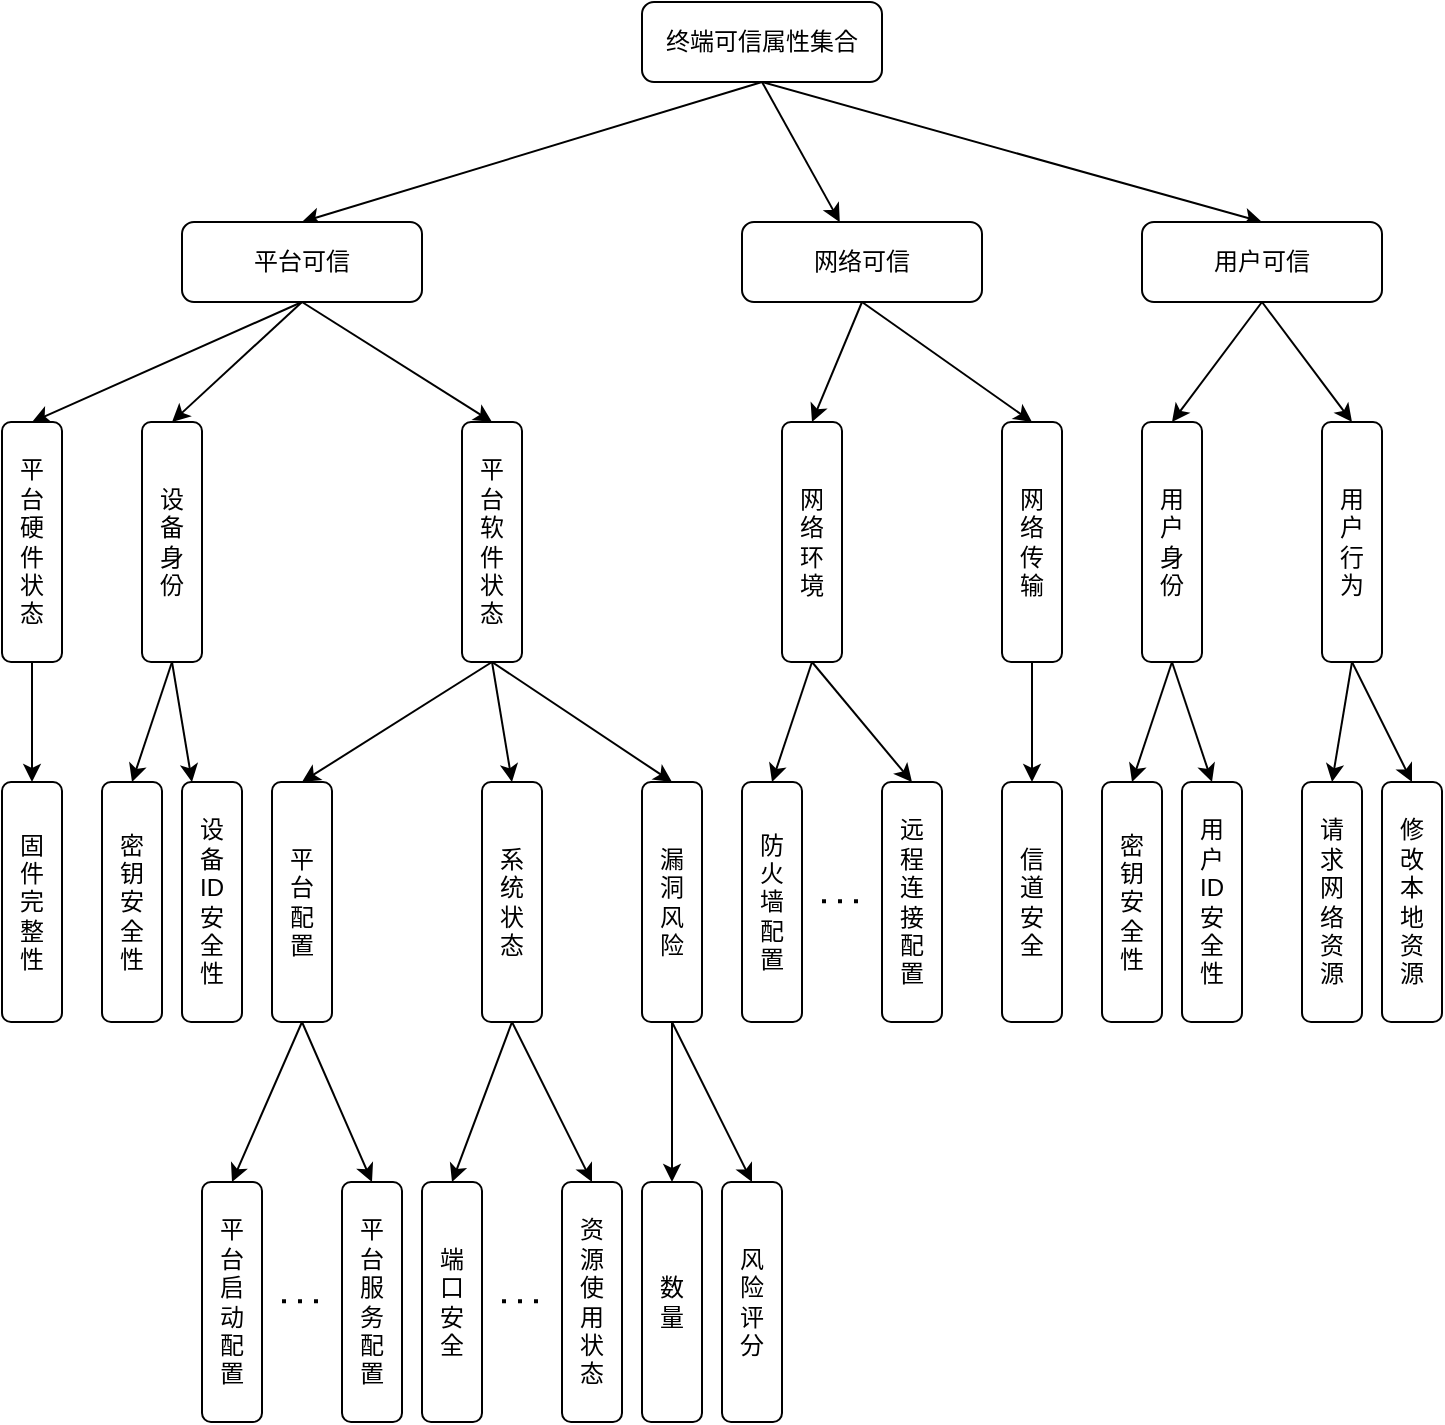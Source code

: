 <mxfile version="24.0.7" type="github">
  <diagram name="第 1 页" id="BGUw-xMHY7ggZd7K4S8J">
    <mxGraphModel dx="2200" dy="699" grid="1" gridSize="10" guides="1" tooltips="1" connect="1" arrows="1" fold="1" page="1" pageScale="1" pageWidth="827" pageHeight="1169" math="0" shadow="0">
      <root>
        <mxCell id="0" />
        <mxCell id="1" parent="0" />
        <mxCell id="E9_3o5nhPN5Pwu67m_Ef-76" style="rounded=0;orthogonalLoop=1;jettySize=auto;html=1;exitX=0.5;exitY=1;exitDx=0;exitDy=0;entryX=0.5;entryY=0;entryDx=0;entryDy=0;" edge="1" parent="1" source="E9_3o5nhPN5Pwu67m_Ef-1" target="E9_3o5nhPN5Pwu67m_Ef-2">
          <mxGeometry relative="1" as="geometry" />
        </mxCell>
        <mxCell id="E9_3o5nhPN5Pwu67m_Ef-77" style="rounded=0;orthogonalLoop=1;jettySize=auto;html=1;exitX=0.5;exitY=1;exitDx=0;exitDy=0;" edge="1" parent="1" source="E9_3o5nhPN5Pwu67m_Ef-1" target="E9_3o5nhPN5Pwu67m_Ef-3">
          <mxGeometry relative="1" as="geometry" />
        </mxCell>
        <mxCell id="E9_3o5nhPN5Pwu67m_Ef-78" style="rounded=0;orthogonalLoop=1;jettySize=auto;html=1;exitX=0.5;exitY=1;exitDx=0;exitDy=0;entryX=0.5;entryY=0;entryDx=0;entryDy=0;" edge="1" parent="1" source="E9_3o5nhPN5Pwu67m_Ef-1" target="E9_3o5nhPN5Pwu67m_Ef-4">
          <mxGeometry relative="1" as="geometry" />
        </mxCell>
        <mxCell id="E9_3o5nhPN5Pwu67m_Ef-1" value="终端可信属性集合" style="rounded=1;whiteSpace=wrap;html=1;" vertex="1" parent="1">
          <mxGeometry x="270" y="210" width="120" height="40" as="geometry" />
        </mxCell>
        <mxCell id="E9_3o5nhPN5Pwu67m_Ef-47" style="rounded=0;orthogonalLoop=1;jettySize=auto;html=1;exitX=0.5;exitY=1;exitDx=0;exitDy=0;entryX=0;entryY=0.5;entryDx=0;entryDy=0;" edge="1" parent="1" source="E9_3o5nhPN5Pwu67m_Ef-2" target="E9_3o5nhPN5Pwu67m_Ef-7">
          <mxGeometry relative="1" as="geometry" />
        </mxCell>
        <mxCell id="E9_3o5nhPN5Pwu67m_Ef-48" style="rounded=0;orthogonalLoop=1;jettySize=auto;html=1;exitX=0.5;exitY=1;exitDx=0;exitDy=0;entryX=0;entryY=0.5;entryDx=0;entryDy=0;" edge="1" parent="1" source="E9_3o5nhPN5Pwu67m_Ef-2" target="E9_3o5nhPN5Pwu67m_Ef-6">
          <mxGeometry relative="1" as="geometry" />
        </mxCell>
        <mxCell id="E9_3o5nhPN5Pwu67m_Ef-49" style="rounded=0;orthogonalLoop=1;jettySize=auto;html=1;exitX=0.5;exitY=1;exitDx=0;exitDy=0;entryX=0;entryY=0.5;entryDx=0;entryDy=0;" edge="1" parent="1" source="E9_3o5nhPN5Pwu67m_Ef-2" target="E9_3o5nhPN5Pwu67m_Ef-5">
          <mxGeometry relative="1" as="geometry" />
        </mxCell>
        <mxCell id="E9_3o5nhPN5Pwu67m_Ef-2" value="平台可信" style="rounded=1;whiteSpace=wrap;html=1;" vertex="1" parent="1">
          <mxGeometry x="40" y="320" width="120" height="40" as="geometry" />
        </mxCell>
        <mxCell id="E9_3o5nhPN5Pwu67m_Ef-79" style="rounded=0;orthogonalLoop=1;jettySize=auto;html=1;exitX=0.5;exitY=1;exitDx=0;exitDy=0;entryX=0;entryY=0.5;entryDx=0;entryDy=0;" edge="1" parent="1" source="E9_3o5nhPN5Pwu67m_Ef-3" target="E9_3o5nhPN5Pwu67m_Ef-15">
          <mxGeometry relative="1" as="geometry" />
        </mxCell>
        <mxCell id="E9_3o5nhPN5Pwu67m_Ef-80" style="rounded=0;orthogonalLoop=1;jettySize=auto;html=1;exitX=0.5;exitY=1;exitDx=0;exitDy=0;entryX=0;entryY=0.5;entryDx=0;entryDy=0;" edge="1" parent="1" source="E9_3o5nhPN5Pwu67m_Ef-3" target="E9_3o5nhPN5Pwu67m_Ef-16">
          <mxGeometry relative="1" as="geometry" />
        </mxCell>
        <mxCell id="E9_3o5nhPN5Pwu67m_Ef-3" value="网络可信" style="rounded=1;whiteSpace=wrap;html=1;" vertex="1" parent="1">
          <mxGeometry x="320" y="320" width="120" height="40" as="geometry" />
        </mxCell>
        <mxCell id="E9_3o5nhPN5Pwu67m_Ef-106" style="rounded=0;orthogonalLoop=1;jettySize=auto;html=1;exitX=0.5;exitY=1;exitDx=0;exitDy=0;entryX=0;entryY=0.5;entryDx=0;entryDy=0;" edge="1" parent="1" source="E9_3o5nhPN5Pwu67m_Ef-4" target="E9_3o5nhPN5Pwu67m_Ef-17">
          <mxGeometry relative="1" as="geometry" />
        </mxCell>
        <mxCell id="E9_3o5nhPN5Pwu67m_Ef-107" style="rounded=0;orthogonalLoop=1;jettySize=auto;html=1;exitX=0.5;exitY=1;exitDx=0;exitDy=0;entryX=0;entryY=0.5;entryDx=0;entryDy=0;" edge="1" parent="1" source="E9_3o5nhPN5Pwu67m_Ef-4" target="E9_3o5nhPN5Pwu67m_Ef-18">
          <mxGeometry relative="1" as="geometry" />
        </mxCell>
        <mxCell id="E9_3o5nhPN5Pwu67m_Ef-4" value="用户可信" style="rounded=1;whiteSpace=wrap;html=1;" vertex="1" parent="1">
          <mxGeometry x="520" y="320" width="120" height="40" as="geometry" />
        </mxCell>
        <mxCell id="E9_3o5nhPN5Pwu67m_Ef-9" value="" style="rounded=0;orthogonalLoop=1;jettySize=auto;html=1;exitX=1;exitY=0.5;exitDx=0;exitDy=0;entryX=0;entryY=0.5;entryDx=0;entryDy=0;" edge="1" parent="1" source="E9_3o5nhPN5Pwu67m_Ef-5" target="E9_3o5nhPN5Pwu67m_Ef-8">
          <mxGeometry relative="1" as="geometry" />
        </mxCell>
        <mxCell id="E9_3o5nhPN5Pwu67m_Ef-22" style="rounded=0;orthogonalLoop=1;jettySize=auto;html=1;exitX=1;exitY=0.5;exitDx=0;exitDy=0;entryX=0;entryY=0.5;entryDx=0;entryDy=0;" edge="1" parent="1" source="E9_3o5nhPN5Pwu67m_Ef-5" target="E9_3o5nhPN5Pwu67m_Ef-13">
          <mxGeometry relative="1" as="geometry" />
        </mxCell>
        <mxCell id="E9_3o5nhPN5Pwu67m_Ef-23" style="rounded=0;orthogonalLoop=1;jettySize=auto;html=1;exitX=1;exitY=0.5;exitDx=0;exitDy=0;entryX=0;entryY=0.5;entryDx=0;entryDy=0;" edge="1" parent="1" source="E9_3o5nhPN5Pwu67m_Ef-5" target="E9_3o5nhPN5Pwu67m_Ef-14">
          <mxGeometry relative="1" as="geometry" />
        </mxCell>
        <mxCell id="E9_3o5nhPN5Pwu67m_Ef-5" value="平&lt;div&gt;台&lt;/div&gt;&lt;div&gt;软&lt;div&gt;件&lt;/div&gt;&lt;div&gt;状&lt;/div&gt;&lt;div&gt;态&lt;/div&gt;&lt;/div&gt;" style="rounded=1;whiteSpace=wrap;html=1;direction=south;" vertex="1" parent="1">
          <mxGeometry x="180" y="420" width="30" height="120" as="geometry" />
        </mxCell>
        <mxCell id="E9_3o5nhPN5Pwu67m_Ef-36" style="rounded=0;orthogonalLoop=1;jettySize=auto;html=1;exitX=1;exitY=0.5;exitDx=0;exitDy=0;entryX=0;entryY=0.5;entryDx=0;entryDy=0;" edge="1" parent="1" source="E9_3o5nhPN5Pwu67m_Ef-6" target="E9_3o5nhPN5Pwu67m_Ef-25">
          <mxGeometry relative="1" as="geometry" />
        </mxCell>
        <mxCell id="E9_3o5nhPN5Pwu67m_Ef-6" value="平&lt;div&gt;台&lt;/div&gt;&lt;div&gt;硬&lt;div&gt;件&lt;/div&gt;&lt;div&gt;状&lt;/div&gt;&lt;div&gt;态&lt;/div&gt;&lt;/div&gt;" style="rounded=1;whiteSpace=wrap;html=1;direction=south;" vertex="1" parent="1">
          <mxGeometry x="-50" y="420" width="30" height="120" as="geometry" />
        </mxCell>
        <mxCell id="E9_3o5nhPN5Pwu67m_Ef-45" style="rounded=0;orthogonalLoop=1;jettySize=auto;html=1;exitX=1;exitY=0.5;exitDx=0;exitDy=0;entryX=0;entryY=0.5;entryDx=0;entryDy=0;" edge="1" parent="1" source="E9_3o5nhPN5Pwu67m_Ef-7" target="E9_3o5nhPN5Pwu67m_Ef-39">
          <mxGeometry relative="1" as="geometry" />
        </mxCell>
        <mxCell id="E9_3o5nhPN5Pwu67m_Ef-46" style="rounded=0;orthogonalLoop=1;jettySize=auto;html=1;exitX=1;exitY=0.5;exitDx=0;exitDy=0;" edge="1" parent="1" source="E9_3o5nhPN5Pwu67m_Ef-7" target="E9_3o5nhPN5Pwu67m_Ef-40">
          <mxGeometry relative="1" as="geometry" />
        </mxCell>
        <mxCell id="E9_3o5nhPN5Pwu67m_Ef-7" value="设&lt;div&gt;备&lt;/div&gt;&lt;div&gt;身&lt;/div&gt;&lt;div&gt;份&lt;/div&gt;" style="rounded=1;whiteSpace=wrap;html=1;direction=south;" vertex="1" parent="1">
          <mxGeometry x="20" y="420" width="30" height="120" as="geometry" />
        </mxCell>
        <mxCell id="E9_3o5nhPN5Pwu67m_Ef-86" style="rounded=0;orthogonalLoop=1;jettySize=auto;html=1;exitX=1;exitY=0.5;exitDx=0;exitDy=0;entryX=0;entryY=0.5;entryDx=0;entryDy=0;" edge="1" parent="1" source="E9_3o5nhPN5Pwu67m_Ef-8" target="E9_3o5nhPN5Pwu67m_Ef-75">
          <mxGeometry relative="1" as="geometry" />
        </mxCell>
        <mxCell id="E9_3o5nhPN5Pwu67m_Ef-87" style="rounded=0;orthogonalLoop=1;jettySize=auto;html=1;exitX=1;exitY=0.5;exitDx=0;exitDy=0;entryX=0;entryY=0.5;entryDx=0;entryDy=0;" edge="1" parent="1" source="E9_3o5nhPN5Pwu67m_Ef-8" target="E9_3o5nhPN5Pwu67m_Ef-82">
          <mxGeometry relative="1" as="geometry" />
        </mxCell>
        <mxCell id="E9_3o5nhPN5Pwu67m_Ef-8" value="平&lt;div&gt;台&lt;/div&gt;&lt;div&gt;配&lt;/div&gt;&lt;div&gt;置&lt;/div&gt;" style="rounded=1;whiteSpace=wrap;html=1;direction=south;" vertex="1" parent="1">
          <mxGeometry x="85" y="600" width="30" height="120" as="geometry" />
        </mxCell>
        <mxCell id="E9_3o5nhPN5Pwu67m_Ef-89" style="rounded=0;orthogonalLoop=1;jettySize=auto;html=1;exitX=1;exitY=0.5;exitDx=0;exitDy=0;entryX=0;entryY=0.5;entryDx=0;entryDy=0;" edge="1" parent="1" source="E9_3o5nhPN5Pwu67m_Ef-13" target="E9_3o5nhPN5Pwu67m_Ef-88">
          <mxGeometry relative="1" as="geometry" />
        </mxCell>
        <mxCell id="E9_3o5nhPN5Pwu67m_Ef-92" style="rounded=0;orthogonalLoop=1;jettySize=auto;html=1;exitX=1;exitY=0.5;exitDx=0;exitDy=0;entryX=0;entryY=0.5;entryDx=0;entryDy=0;" edge="1" parent="1" source="E9_3o5nhPN5Pwu67m_Ef-13" target="E9_3o5nhPN5Pwu67m_Ef-91">
          <mxGeometry relative="1" as="geometry" />
        </mxCell>
        <mxCell id="E9_3o5nhPN5Pwu67m_Ef-13" value="系&lt;div&gt;统&lt;/div&gt;&lt;div&gt;状&lt;/div&gt;&lt;div&gt;态&lt;/div&gt;" style="rounded=1;whiteSpace=wrap;html=1;direction=south;" vertex="1" parent="1">
          <mxGeometry x="190" y="600" width="30" height="120" as="geometry" />
        </mxCell>
        <mxCell id="E9_3o5nhPN5Pwu67m_Ef-95" style="rounded=0;orthogonalLoop=1;jettySize=auto;html=1;exitX=1;exitY=0.5;exitDx=0;exitDy=0;" edge="1" parent="1" source="E9_3o5nhPN5Pwu67m_Ef-14" target="E9_3o5nhPN5Pwu67m_Ef-93">
          <mxGeometry relative="1" as="geometry" />
        </mxCell>
        <mxCell id="E9_3o5nhPN5Pwu67m_Ef-96" style="rounded=0;orthogonalLoop=1;jettySize=auto;html=1;exitX=1;exitY=0.5;exitDx=0;exitDy=0;entryX=0;entryY=0.5;entryDx=0;entryDy=0;" edge="1" parent="1" source="E9_3o5nhPN5Pwu67m_Ef-14" target="E9_3o5nhPN5Pwu67m_Ef-94">
          <mxGeometry relative="1" as="geometry" />
        </mxCell>
        <mxCell id="E9_3o5nhPN5Pwu67m_Ef-14" value="漏&lt;div&gt;洞&lt;div&gt;风&lt;/div&gt;&lt;div&gt;险&lt;/div&gt;&lt;/div&gt;" style="rounded=1;whiteSpace=wrap;html=1;direction=south;" vertex="1" parent="1">
          <mxGeometry x="270" y="600" width="30" height="120" as="geometry" />
        </mxCell>
        <mxCell id="E9_3o5nhPN5Pwu67m_Ef-98" style="rounded=0;orthogonalLoop=1;jettySize=auto;html=1;exitX=1;exitY=0.5;exitDx=0;exitDy=0;entryX=0;entryY=0.5;entryDx=0;entryDy=0;" edge="1" parent="1" source="E9_3o5nhPN5Pwu67m_Ef-15" target="E9_3o5nhPN5Pwu67m_Ef-81">
          <mxGeometry relative="1" as="geometry" />
        </mxCell>
        <mxCell id="E9_3o5nhPN5Pwu67m_Ef-102" style="rounded=0;orthogonalLoop=1;jettySize=auto;html=1;exitX=1;exitY=0.5;exitDx=0;exitDy=0;entryX=0;entryY=0.5;entryDx=0;entryDy=0;" edge="1" parent="1" source="E9_3o5nhPN5Pwu67m_Ef-15" target="E9_3o5nhPN5Pwu67m_Ef-101">
          <mxGeometry relative="1" as="geometry" />
        </mxCell>
        <mxCell id="E9_3o5nhPN5Pwu67m_Ef-15" value="网&lt;div&gt;络&lt;/div&gt;&lt;div&gt;环&lt;/div&gt;&lt;div&gt;境&lt;/div&gt;" style="rounded=1;whiteSpace=wrap;html=1;direction=south;" vertex="1" parent="1">
          <mxGeometry x="340" y="420" width="30" height="120" as="geometry" />
        </mxCell>
        <mxCell id="E9_3o5nhPN5Pwu67m_Ef-100" style="rounded=0;orthogonalLoop=1;jettySize=auto;html=1;exitX=1;exitY=0.5;exitDx=0;exitDy=0;entryX=0;entryY=0.5;entryDx=0;entryDy=0;" edge="1" parent="1" source="E9_3o5nhPN5Pwu67m_Ef-16" target="E9_3o5nhPN5Pwu67m_Ef-99">
          <mxGeometry relative="1" as="geometry" />
        </mxCell>
        <mxCell id="E9_3o5nhPN5Pwu67m_Ef-16" value="网&lt;div&gt;络&lt;/div&gt;&lt;div&gt;传&lt;/div&gt;&lt;div&gt;输&lt;/div&gt;" style="rounded=1;whiteSpace=wrap;html=1;direction=south;" vertex="1" parent="1">
          <mxGeometry x="450" y="420" width="30" height="120" as="geometry" />
        </mxCell>
        <mxCell id="E9_3o5nhPN5Pwu67m_Ef-20" value="" style="rounded=0;orthogonalLoop=1;jettySize=auto;html=1;exitX=1;exitY=0.5;exitDx=0;exitDy=0;entryX=0;entryY=0.5;entryDx=0;entryDy=0;" edge="1" parent="1" source="E9_3o5nhPN5Pwu67m_Ef-17" target="E9_3o5nhPN5Pwu67m_Ef-19">
          <mxGeometry relative="1" as="geometry">
            <mxPoint x="535" y="550" as="sourcePoint" />
          </mxGeometry>
        </mxCell>
        <mxCell id="E9_3o5nhPN5Pwu67m_Ef-105" style="rounded=0;orthogonalLoop=1;jettySize=auto;html=1;exitX=1;exitY=0.5;exitDx=0;exitDy=0;entryX=0;entryY=0.5;entryDx=0;entryDy=0;" edge="1" parent="1" source="E9_3o5nhPN5Pwu67m_Ef-17" target="E9_3o5nhPN5Pwu67m_Ef-21">
          <mxGeometry relative="1" as="geometry" />
        </mxCell>
        <mxCell id="E9_3o5nhPN5Pwu67m_Ef-17" value="用&lt;div&gt;户&lt;br&gt;&lt;div&gt;身&lt;/div&gt;&lt;div&gt;份&lt;br&gt;&lt;/div&gt;&lt;/div&gt;" style="rounded=1;whiteSpace=wrap;html=1;direction=south;" vertex="1" parent="1">
          <mxGeometry x="520" y="420" width="30" height="120" as="geometry" />
        </mxCell>
        <mxCell id="E9_3o5nhPN5Pwu67m_Ef-111" style="rounded=0;orthogonalLoop=1;jettySize=auto;html=1;exitX=1;exitY=0.5;exitDx=0;exitDy=0;entryX=0;entryY=0.5;entryDx=0;entryDy=0;" edge="1" parent="1" source="E9_3o5nhPN5Pwu67m_Ef-18" target="E9_3o5nhPN5Pwu67m_Ef-108">
          <mxGeometry relative="1" as="geometry" />
        </mxCell>
        <mxCell id="E9_3o5nhPN5Pwu67m_Ef-112" style="rounded=0;orthogonalLoop=1;jettySize=auto;html=1;exitX=1;exitY=0.5;exitDx=0;exitDy=0;entryX=0;entryY=0.5;entryDx=0;entryDy=0;" edge="1" parent="1" source="E9_3o5nhPN5Pwu67m_Ef-18" target="E9_3o5nhPN5Pwu67m_Ef-109">
          <mxGeometry relative="1" as="geometry" />
        </mxCell>
        <mxCell id="E9_3o5nhPN5Pwu67m_Ef-18" value="用&lt;div&gt;户&lt;/div&gt;&lt;div&gt;行&lt;/div&gt;&lt;div&gt;为&lt;/div&gt;" style="rounded=1;whiteSpace=wrap;html=1;direction=south;" vertex="1" parent="1">
          <mxGeometry x="610" y="420" width="30" height="120" as="geometry" />
        </mxCell>
        <mxCell id="E9_3o5nhPN5Pwu67m_Ef-19" value="密&lt;div&gt;钥&lt;/div&gt;&lt;div&gt;安&lt;/div&gt;&lt;div&gt;全&lt;/div&gt;&lt;div&gt;性&lt;/div&gt;" style="rounded=1;whiteSpace=wrap;html=1;direction=south;" vertex="1" parent="1">
          <mxGeometry x="500" y="600" width="30" height="120" as="geometry" />
        </mxCell>
        <mxCell id="E9_3o5nhPN5Pwu67m_Ef-21" value="用&lt;div&gt;户&lt;/div&gt;&lt;div&gt;ID&lt;div&gt;安&lt;/div&gt;&lt;div&gt;全&lt;/div&gt;&lt;div&gt;性&lt;/div&gt;&lt;/div&gt;" style="rounded=1;whiteSpace=wrap;html=1;direction=south;" vertex="1" parent="1">
          <mxGeometry x="540" y="600" width="30" height="120" as="geometry" />
        </mxCell>
        <mxCell id="E9_3o5nhPN5Pwu67m_Ef-25" value="固&lt;div&gt;件&lt;/div&gt;&lt;div&gt;完&lt;/div&gt;&lt;div&gt;整&lt;/div&gt;&lt;div&gt;性&lt;/div&gt;" style="rounded=1;whiteSpace=wrap;html=1;direction=south;" vertex="1" parent="1">
          <mxGeometry x="-50" y="600" width="30" height="120" as="geometry" />
        </mxCell>
        <mxCell id="E9_3o5nhPN5Pwu67m_Ef-39" value="密&lt;div&gt;钥&lt;/div&gt;&lt;div&gt;安&lt;/div&gt;&lt;div&gt;全&lt;/div&gt;&lt;div&gt;性&lt;/div&gt;" style="rounded=1;whiteSpace=wrap;html=1;direction=south;" vertex="1" parent="1">
          <mxGeometry y="600" width="30" height="120" as="geometry" />
        </mxCell>
        <mxCell id="E9_3o5nhPN5Pwu67m_Ef-40" value="设&lt;div&gt;备&lt;/div&gt;&lt;div&gt;ID&lt;div&gt;安&lt;/div&gt;&lt;div&gt;全&lt;/div&gt;&lt;div&gt;性&lt;/div&gt;&lt;/div&gt;" style="rounded=1;whiteSpace=wrap;html=1;direction=south;" vertex="1" parent="1">
          <mxGeometry x="40" y="600" width="30" height="120" as="geometry" />
        </mxCell>
        <mxCell id="E9_3o5nhPN5Pwu67m_Ef-75" value="平&lt;div&gt;台&lt;/div&gt;&lt;div&gt;启&lt;/div&gt;&lt;div&gt;动&lt;/div&gt;&lt;div&gt;配&lt;/div&gt;&lt;div&gt;置&lt;/div&gt;" style="rounded=1;whiteSpace=wrap;html=1;direction=south;" vertex="1" parent="1">
          <mxGeometry x="50" y="800" width="30" height="120" as="geometry" />
        </mxCell>
        <mxCell id="E9_3o5nhPN5Pwu67m_Ef-81" value="防&lt;div&gt;火&lt;/div&gt;&lt;div&gt;墙&lt;/div&gt;&lt;div&gt;配&lt;/div&gt;&lt;div&gt;置&lt;/div&gt;" style="rounded=1;whiteSpace=wrap;html=1;direction=south;" vertex="1" parent="1">
          <mxGeometry x="320" y="600" width="30" height="120" as="geometry" />
        </mxCell>
        <mxCell id="E9_3o5nhPN5Pwu67m_Ef-82" value="平&lt;div&gt;台&lt;/div&gt;&lt;div&gt;服&lt;/div&gt;&lt;div&gt;务&lt;/div&gt;&lt;div&gt;配&lt;/div&gt;&lt;div&gt;置&lt;/div&gt;" style="rounded=1;whiteSpace=wrap;html=1;direction=south;" vertex="1" parent="1">
          <mxGeometry x="120" y="800" width="30" height="120" as="geometry" />
        </mxCell>
        <mxCell id="E9_3o5nhPN5Pwu67m_Ef-85" value="" style="endArrow=none;dashed=1;html=1;dashPattern=1 3;strokeWidth=2;rounded=0;" edge="1" parent="1">
          <mxGeometry width="50" height="50" relative="1" as="geometry">
            <mxPoint x="90" y="859.58" as="sourcePoint" />
            <mxPoint x="110" y="859.58" as="targetPoint" />
          </mxGeometry>
        </mxCell>
        <mxCell id="E9_3o5nhPN5Pwu67m_Ef-88" value="端&lt;div&gt;口&lt;/div&gt;&lt;div&gt;安&lt;/div&gt;&lt;div&gt;全&lt;/div&gt;" style="rounded=1;whiteSpace=wrap;html=1;direction=south;" vertex="1" parent="1">
          <mxGeometry x="160" y="800" width="30" height="120" as="geometry" />
        </mxCell>
        <mxCell id="E9_3o5nhPN5Pwu67m_Ef-90" value="" style="endArrow=none;dashed=1;html=1;dashPattern=1 3;strokeWidth=2;rounded=0;" edge="1" parent="1">
          <mxGeometry width="50" height="50" relative="1" as="geometry">
            <mxPoint x="200" y="859.66" as="sourcePoint" />
            <mxPoint x="220" y="859.66" as="targetPoint" />
          </mxGeometry>
        </mxCell>
        <mxCell id="E9_3o5nhPN5Pwu67m_Ef-91" value="资&lt;div&gt;源&lt;/div&gt;&lt;div&gt;使&lt;/div&gt;&lt;div&gt;用&lt;/div&gt;&lt;div&gt;状&lt;/div&gt;&lt;div&gt;态&lt;/div&gt;" style="rounded=1;whiteSpace=wrap;html=1;direction=south;" vertex="1" parent="1">
          <mxGeometry x="230" y="800" width="30" height="120" as="geometry" />
        </mxCell>
        <mxCell id="E9_3o5nhPN5Pwu67m_Ef-93" value="数&lt;div&gt;量&lt;/div&gt;" style="rounded=1;whiteSpace=wrap;html=1;direction=south;" vertex="1" parent="1">
          <mxGeometry x="270" y="800" width="30" height="120" as="geometry" />
        </mxCell>
        <mxCell id="E9_3o5nhPN5Pwu67m_Ef-94" value="风&lt;div&gt;险&lt;/div&gt;&lt;div&gt;评&lt;/div&gt;&lt;div&gt;分&lt;/div&gt;" style="rounded=1;whiteSpace=wrap;html=1;direction=south;" vertex="1" parent="1">
          <mxGeometry x="310" y="800" width="30" height="120" as="geometry" />
        </mxCell>
        <mxCell id="E9_3o5nhPN5Pwu67m_Ef-99" value="信&lt;div&gt;道&lt;/div&gt;&lt;div&gt;安&lt;/div&gt;&lt;div&gt;全&lt;/div&gt;" style="rounded=1;whiteSpace=wrap;html=1;direction=south;" vertex="1" parent="1">
          <mxGeometry x="450" y="600" width="30" height="120" as="geometry" />
        </mxCell>
        <mxCell id="E9_3o5nhPN5Pwu67m_Ef-101" value="远&lt;div&gt;程&lt;/div&gt;&lt;div&gt;连&lt;/div&gt;&lt;div&gt;接&lt;/div&gt;&lt;div&gt;配&lt;/div&gt;&lt;div&gt;置&lt;/div&gt;" style="rounded=1;whiteSpace=wrap;html=1;direction=south;" vertex="1" parent="1">
          <mxGeometry x="390" y="600" width="30" height="120" as="geometry" />
        </mxCell>
        <mxCell id="E9_3o5nhPN5Pwu67m_Ef-108" value="请&lt;div&gt;求&lt;/div&gt;&lt;div&gt;网&lt;div&gt;络&lt;/div&gt;&lt;div&gt;资&lt;/div&gt;&lt;div&gt;源&lt;/div&gt;&lt;/div&gt;" style="rounded=1;whiteSpace=wrap;html=1;direction=south;" vertex="1" parent="1">
          <mxGeometry x="600" y="600" width="30" height="120" as="geometry" />
        </mxCell>
        <mxCell id="E9_3o5nhPN5Pwu67m_Ef-109" value="修&lt;div&gt;改&lt;/div&gt;&lt;div&gt;本&lt;/div&gt;&lt;div&gt;地&lt;/div&gt;&lt;div&gt;资&lt;/div&gt;&lt;div&gt;源&lt;/div&gt;" style="rounded=1;whiteSpace=wrap;html=1;direction=south;" vertex="1" parent="1">
          <mxGeometry x="640" y="600" width="30" height="120" as="geometry" />
        </mxCell>
        <mxCell id="E9_3o5nhPN5Pwu67m_Ef-110" value="" style="endArrow=none;dashed=1;html=1;dashPattern=1 3;strokeWidth=2;rounded=0;" edge="1" parent="1">
          <mxGeometry width="50" height="50" relative="1" as="geometry">
            <mxPoint x="360" y="659.58" as="sourcePoint" />
            <mxPoint x="380" y="659.58" as="targetPoint" />
          </mxGeometry>
        </mxCell>
      </root>
    </mxGraphModel>
  </diagram>
</mxfile>
